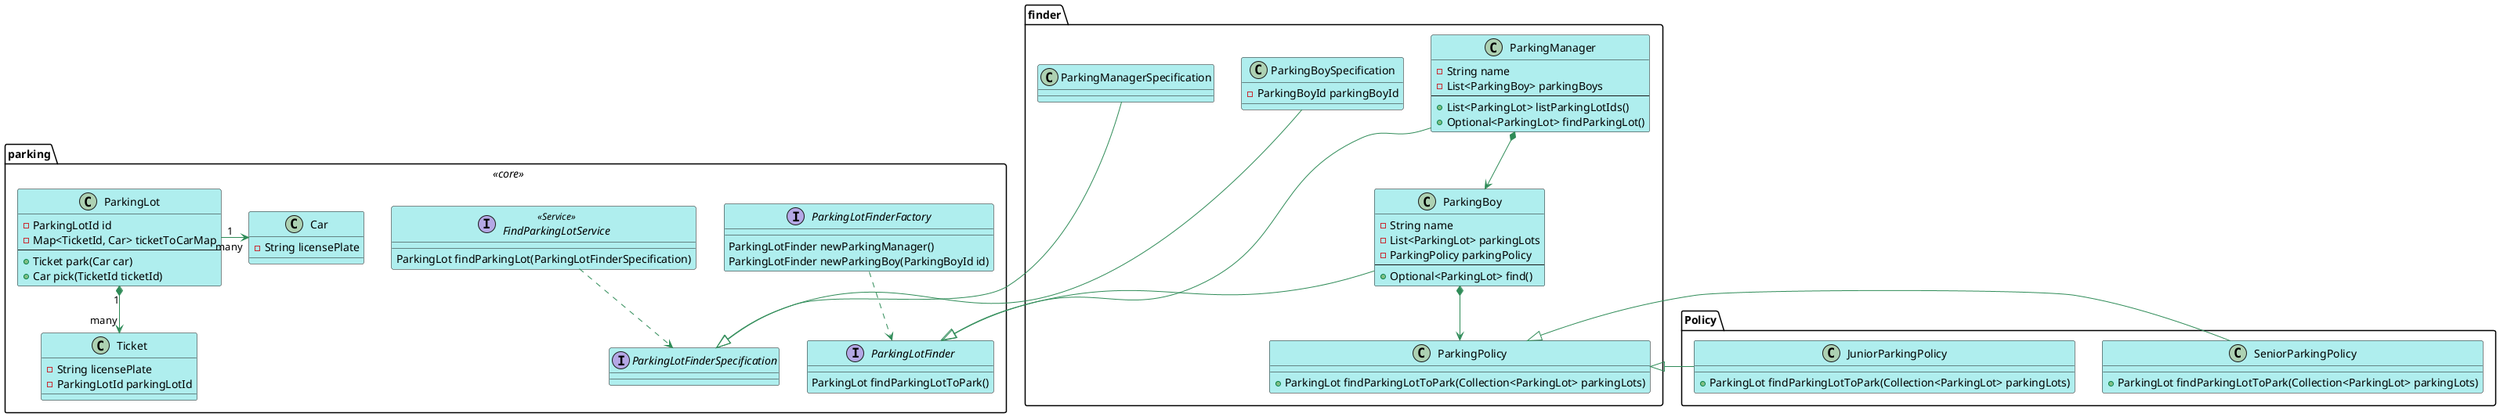 @startuml parkinglot
skinparam Shadowing false
skinparam class {
    BackgroundColor PaleTurquoise 
    ArrowColor SeaGreen
}

package parking <<core>> {
    interface FindParkingLotService <<Service>> {
        ParkingLot findParkingLot(ParkingLotFinderSpecification)
    }

    interface ParkingLotFinderSpecification {

    }

    interface ParkingLotFinderFactory {
        ParkingLotFinder newParkingManager()
        ParkingLotFinder newParkingBoy(ParkingBoyId id)
    }

    interface ParkingLotFinder {
        ParkingLot findParkingLotToPark()
    }


    class ParkingLot {
        -ParkingLotId id
        -Map<TicketId, Car> ticketToCarMap
        --
        +Ticket park(Car car)
        +Car pick(TicketId ticketId)
    }

    class Ticket {
        -String licensePlate
        -ParkingLotId parkingLotId
    }

    class Car {
        -String licensePlate
    }

    ParkingLot "1" *--> "many" Ticket
    ParkingLot "1" -> "many" Car
    FindParkingLotService ..> ParkingLotFinderSpecification
    ParkingLotFinderFactory ..> ParkingLotFinder
}

package finder {
    class ParkingManagerSpecification {

    }

    class ParkingBoySpecification {
        -ParkingBoyId parkingBoyId
    }

    class ParkingBoy {
        -String name
        -List<ParkingLot> parkingLots
        -ParkingPolicy parkingPolicy
        --
        +Optional<ParkingLot> find()
    }

    class ParkingManager {
        -String name
        -List<ParkingBoy> parkingBoys
        --
        +List<ParkingLot> listParkingLotIds()
        +Optional<ParkingLot> findParkingLot()
    }

    class ParkingPolicy {
        +ParkingLot findParkingLotToPark(Collection<ParkingLot> parkingLots)
    }

    ParkingManagerSpecification --|> ParkingLotFinderSpecification
    ParkingBoySpecification --|> ParkingLotFinderSpecification
    ParkingManager --|> ParkingLotFinder
    ParkingBoy --|> ParkingLotFinder
    ParkingManager *--> ParkingBoy
    ParkingBoy *--> ParkingPolicy
}

package Policy {
    class SeniorParkingPolicy {
        +ParkingLot findParkingLotToPark(Collection<ParkingLot> parkingLots)
    }
    
    class JuniorParkingPolicy {
        +ParkingLot findParkingLotToPark(Collection<ParkingLot> parkingLots)
    }

    SeniorParkingPolicy -|> ParkingPolicy
    JuniorParkingPolicy -|> ParkingPolicy
}

@enduml